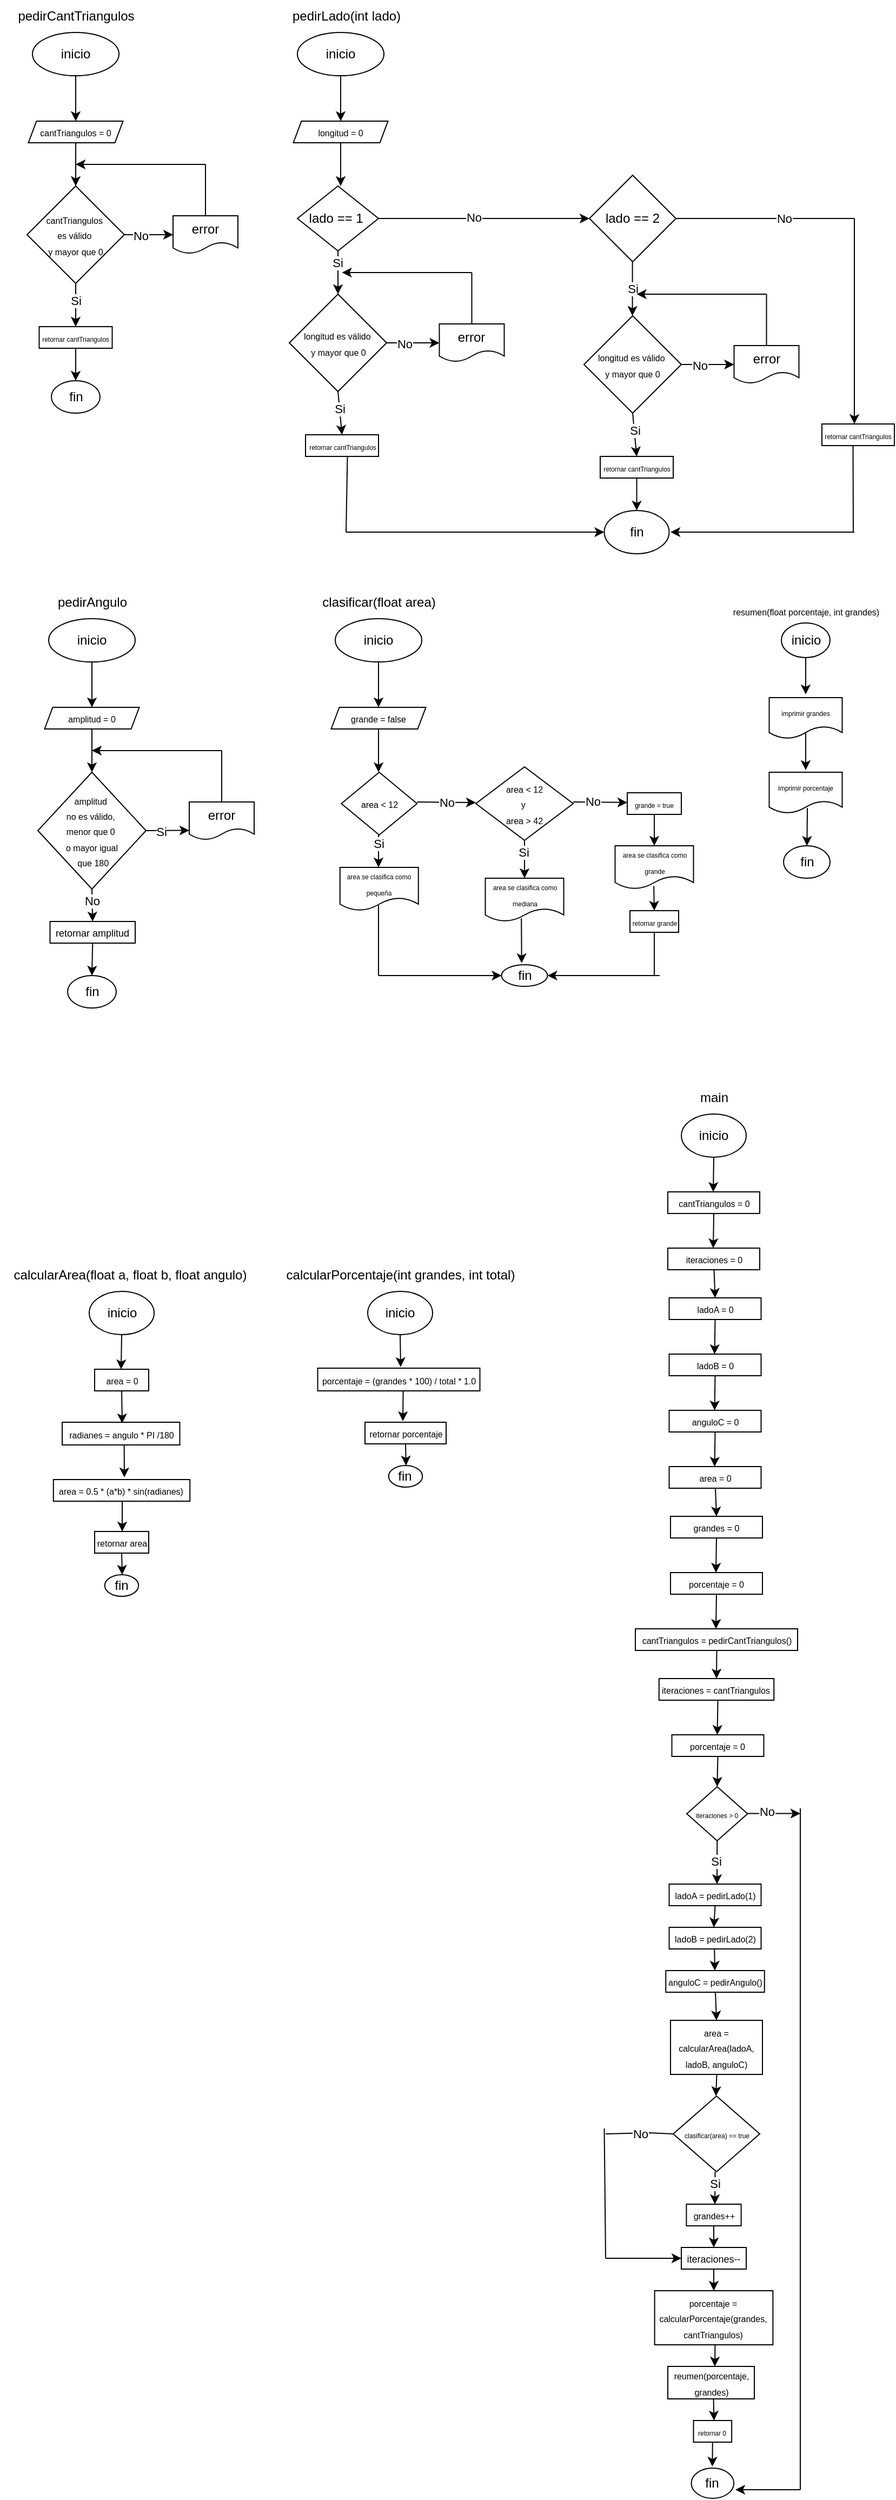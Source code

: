 <mxfile version="24.7.17">
  <diagram name="Página-1" id="zeBWr13c1YpBIqqJs-zQ">
    <mxGraphModel dx="1235" dy="731" grid="1" gridSize="10" guides="1" tooltips="1" connect="1" arrows="1" fold="1" page="1" pageScale="1" pageWidth="827" pageHeight="1169" math="0" shadow="0">
      <root>
        <mxCell id="0" />
        <mxCell id="1" parent="0" />
        <mxCell id="KoBdJGmI44apPWLvyjWZ-1" value="pedirCantTriangulos" style="text;html=1;align=center;verticalAlign=middle;resizable=0;points=[];autosize=1;strokeColor=none;fillColor=none;" parent="1" vertex="1">
          <mxGeometry x="5" y="28" width="130" height="30" as="geometry" />
        </mxCell>
        <mxCell id="KoBdJGmI44apPWLvyjWZ-2" value="inicio" style="ellipse;whiteSpace=wrap;html=1;" parent="1" vertex="1">
          <mxGeometry x="30" y="58" width="80" height="40" as="geometry" />
        </mxCell>
        <mxCell id="KoBdJGmI44apPWLvyjWZ-3" value="" style="endArrow=classic;html=1;rounded=0;exitX=0.5;exitY=1;exitDx=0;exitDy=0;" parent="1" source="KoBdJGmI44apPWLvyjWZ-2" edge="1">
          <mxGeometry width="50" height="50" relative="1" as="geometry">
            <mxPoint x="140" y="170" as="sourcePoint" />
            <mxPoint x="70" y="140" as="targetPoint" />
          </mxGeometry>
        </mxCell>
        <mxCell id="KoBdJGmI44apPWLvyjWZ-4" value="&lt;font style=&quot;font-size: 8px;&quot;&gt;cantTriangulos = 0&lt;/font&gt;" style="shape=parallelogram;perimeter=parallelogramPerimeter;whiteSpace=wrap;html=1;fixedSize=1;size=7.5;" parent="1" vertex="1">
          <mxGeometry x="26.25" y="140" width="87.5" height="20" as="geometry" />
        </mxCell>
        <mxCell id="KoBdJGmI44apPWLvyjWZ-5" value="" style="endArrow=classic;html=1;rounded=0;exitX=0.5;exitY=1;exitDx=0;exitDy=0;" parent="1" source="KoBdJGmI44apPWLvyjWZ-4" edge="1">
          <mxGeometry width="50" height="50" relative="1" as="geometry">
            <mxPoint x="140" y="220" as="sourcePoint" />
            <mxPoint x="70" y="200" as="targetPoint" />
          </mxGeometry>
        </mxCell>
        <mxCell id="KoBdJGmI44apPWLvyjWZ-6" value="&lt;font style=&quot;font-size: 8px;&quot;&gt;cantTriangulos&amp;nbsp;&lt;/font&gt;&lt;div&gt;&lt;font style=&quot;font-size: 8px;&quot;&gt;es válido&amp;nbsp;&lt;/font&gt;&lt;/div&gt;&lt;div&gt;&lt;font style=&quot;font-size: 8px;&quot;&gt;y mayor que 0&lt;/font&gt;&lt;/div&gt;" style="rhombus;whiteSpace=wrap;html=1;" parent="1" vertex="1">
          <mxGeometry x="25" y="200" width="90" height="90" as="geometry" />
        </mxCell>
        <mxCell id="KoBdJGmI44apPWLvyjWZ-7" value="" style="endArrow=classic;html=1;rounded=0;exitX=1;exitY=0.5;exitDx=0;exitDy=0;" parent="1" source="KoBdJGmI44apPWLvyjWZ-6" edge="1">
          <mxGeometry width="50" height="50" relative="1" as="geometry">
            <mxPoint x="113.75" y="240" as="sourcePoint" />
            <mxPoint x="160" y="245" as="targetPoint" />
          </mxGeometry>
        </mxCell>
        <mxCell id="KoBdJGmI44apPWLvyjWZ-9" value="No" style="edgeLabel;html=1;align=center;verticalAlign=middle;resizable=0;points=[];" parent="KoBdJGmI44apPWLvyjWZ-7" vertex="1" connectable="0">
          <mxGeometry x="-0.333" y="-1" relative="1" as="geometry">
            <mxPoint as="offset" />
          </mxGeometry>
        </mxCell>
        <mxCell id="KoBdJGmI44apPWLvyjWZ-8" value="error" style="shape=document;whiteSpace=wrap;html=1;boundedLbl=1;" parent="1" vertex="1">
          <mxGeometry x="160" y="227.5" width="60" height="35" as="geometry" />
        </mxCell>
        <mxCell id="KoBdJGmI44apPWLvyjWZ-10" value="" style="endArrow=none;html=1;rounded=0;" parent="1" edge="1">
          <mxGeometry width="50" height="50" relative="1" as="geometry">
            <mxPoint x="190" y="227.5" as="sourcePoint" />
            <mxPoint x="190" y="180" as="targetPoint" />
          </mxGeometry>
        </mxCell>
        <mxCell id="KoBdJGmI44apPWLvyjWZ-11" value="" style="endArrow=classic;html=1;rounded=0;" parent="1" edge="1">
          <mxGeometry width="50" height="50" relative="1" as="geometry">
            <mxPoint x="190" y="180" as="sourcePoint" />
            <mxPoint x="70" y="180" as="targetPoint" />
          </mxGeometry>
        </mxCell>
        <mxCell id="KoBdJGmI44apPWLvyjWZ-13" value="" style="endArrow=classic;html=1;rounded=0;exitX=0.5;exitY=1;exitDx=0;exitDy=0;" parent="1" source="KoBdJGmI44apPWLvyjWZ-6" edge="1">
          <mxGeometry width="50" height="50" relative="1" as="geometry">
            <mxPoint x="110" y="340" as="sourcePoint" />
            <mxPoint x="70" y="330" as="targetPoint" />
          </mxGeometry>
        </mxCell>
        <mxCell id="KoBdJGmI44apPWLvyjWZ-14" value="Si" style="edgeLabel;html=1;align=center;verticalAlign=middle;resizable=0;points=[];" parent="KoBdJGmI44apPWLvyjWZ-13" vertex="1" connectable="0">
          <mxGeometry x="-0.229" relative="1" as="geometry">
            <mxPoint as="offset" />
          </mxGeometry>
        </mxCell>
        <mxCell id="KoBdJGmI44apPWLvyjWZ-15" value="&lt;font style=&quot;font-size: 6px;&quot;&gt;retornar cantTriangulos&lt;/font&gt;" style="rounded=0;whiteSpace=wrap;html=1;" parent="1" vertex="1">
          <mxGeometry x="36.25" y="330" width="67.5" height="20" as="geometry" />
        </mxCell>
        <mxCell id="KoBdJGmI44apPWLvyjWZ-16" value="" style="endArrow=classic;html=1;rounded=0;exitX=0.5;exitY=1;exitDx=0;exitDy=0;" parent="1" source="KoBdJGmI44apPWLvyjWZ-15" edge="1">
          <mxGeometry width="50" height="50" relative="1" as="geometry">
            <mxPoint x="110" y="330" as="sourcePoint" />
            <mxPoint x="70" y="380" as="targetPoint" />
          </mxGeometry>
        </mxCell>
        <mxCell id="KoBdJGmI44apPWLvyjWZ-17" value="fin" style="ellipse;whiteSpace=wrap;html=1;" parent="1" vertex="1">
          <mxGeometry x="47.5" y="380" width="45" height="30" as="geometry" />
        </mxCell>
        <mxCell id="KoBdJGmI44apPWLvyjWZ-19" value="pedirLado(int lado)" style="text;html=1;align=center;verticalAlign=middle;resizable=0;points=[];autosize=1;strokeColor=none;fillColor=none;" parent="1" vertex="1">
          <mxGeometry x="260" y="28" width="120" height="30" as="geometry" />
        </mxCell>
        <mxCell id="KoBdJGmI44apPWLvyjWZ-20" value="inicio" style="ellipse;whiteSpace=wrap;html=1;" parent="1" vertex="1">
          <mxGeometry x="275" y="58" width="80" height="40" as="geometry" />
        </mxCell>
        <mxCell id="KoBdJGmI44apPWLvyjWZ-21" value="" style="endArrow=classic;html=1;rounded=0;exitX=0.5;exitY=1;exitDx=0;exitDy=0;" parent="1" source="KoBdJGmI44apPWLvyjWZ-20" edge="1">
          <mxGeometry width="50" height="50" relative="1" as="geometry">
            <mxPoint x="385" y="170" as="sourcePoint" />
            <mxPoint x="315" y="140" as="targetPoint" />
          </mxGeometry>
        </mxCell>
        <mxCell id="KoBdJGmI44apPWLvyjWZ-22" value="&lt;font style=&quot;font-size: 8px;&quot;&gt;longitud = 0&lt;/font&gt;" style="shape=parallelogram;perimeter=parallelogramPerimeter;whiteSpace=wrap;html=1;fixedSize=1;size=7.5;" parent="1" vertex="1">
          <mxGeometry x="271.25" y="140" width="87.5" height="20" as="geometry" />
        </mxCell>
        <mxCell id="KoBdJGmI44apPWLvyjWZ-23" value="" style="endArrow=classic;html=1;rounded=0;exitX=0.5;exitY=1;exitDx=0;exitDy=0;" parent="1" source="KoBdJGmI44apPWLvyjWZ-22" edge="1">
          <mxGeometry width="50" height="50" relative="1" as="geometry">
            <mxPoint x="385" y="220" as="sourcePoint" />
            <mxPoint x="315" y="200" as="targetPoint" />
          </mxGeometry>
        </mxCell>
        <mxCell id="KoBdJGmI44apPWLvyjWZ-24" value="&lt;div&gt;&lt;font style=&quot;font-size: 8px;&quot;&gt;longitud es válido&amp;nbsp;&lt;/font&gt;&lt;/div&gt;&lt;div&gt;&lt;font style=&quot;font-size: 8px;&quot;&gt;y mayor que 0&lt;/font&gt;&lt;/div&gt;" style="rhombus;whiteSpace=wrap;html=1;" parent="1" vertex="1">
          <mxGeometry x="267.5" y="300" width="90" height="90" as="geometry" />
        </mxCell>
        <mxCell id="KoBdJGmI44apPWLvyjWZ-25" value="" style="endArrow=classic;html=1;rounded=0;exitX=1;exitY=0.5;exitDx=0;exitDy=0;" parent="1" source="KoBdJGmI44apPWLvyjWZ-24" edge="1">
          <mxGeometry width="50" height="50" relative="1" as="geometry">
            <mxPoint x="360" y="340" as="sourcePoint" />
            <mxPoint x="406.25" y="345" as="targetPoint" />
          </mxGeometry>
        </mxCell>
        <mxCell id="KoBdJGmI44apPWLvyjWZ-26" value="No" style="edgeLabel;html=1;align=center;verticalAlign=middle;resizable=0;points=[];" parent="KoBdJGmI44apPWLvyjWZ-25" vertex="1" connectable="0">
          <mxGeometry x="-0.333" y="-1" relative="1" as="geometry">
            <mxPoint as="offset" />
          </mxGeometry>
        </mxCell>
        <mxCell id="KoBdJGmI44apPWLvyjWZ-27" value="error" style="shape=document;whiteSpace=wrap;html=1;boundedLbl=1;" parent="1" vertex="1">
          <mxGeometry x="406.25" y="327.5" width="60" height="35" as="geometry" />
        </mxCell>
        <mxCell id="KoBdJGmI44apPWLvyjWZ-28" value="" style="endArrow=none;html=1;rounded=0;" parent="1" edge="1">
          <mxGeometry width="50" height="50" relative="1" as="geometry">
            <mxPoint x="436.25" y="327.5" as="sourcePoint" />
            <mxPoint x="436.25" y="280" as="targetPoint" />
          </mxGeometry>
        </mxCell>
        <mxCell id="KoBdJGmI44apPWLvyjWZ-29" value="" style="endArrow=classic;html=1;rounded=0;" parent="1" edge="1">
          <mxGeometry width="50" height="50" relative="1" as="geometry">
            <mxPoint x="436.25" y="280" as="sourcePoint" />
            <mxPoint x="316.25" y="280" as="targetPoint" />
          </mxGeometry>
        </mxCell>
        <mxCell id="KoBdJGmI44apPWLvyjWZ-30" value="" style="endArrow=classic;html=1;rounded=0;exitX=0.5;exitY=1;exitDx=0;exitDy=0;" parent="1" source="KoBdJGmI44apPWLvyjWZ-24" edge="1">
          <mxGeometry width="50" height="50" relative="1" as="geometry">
            <mxPoint x="356.25" y="440" as="sourcePoint" />
            <mxPoint x="316.25" y="430" as="targetPoint" />
          </mxGeometry>
        </mxCell>
        <mxCell id="KoBdJGmI44apPWLvyjWZ-31" value="Si" style="edgeLabel;html=1;align=center;verticalAlign=middle;resizable=0;points=[];" parent="KoBdJGmI44apPWLvyjWZ-30" vertex="1" connectable="0">
          <mxGeometry x="-0.229" relative="1" as="geometry">
            <mxPoint as="offset" />
          </mxGeometry>
        </mxCell>
        <mxCell id="KoBdJGmI44apPWLvyjWZ-32" value="&lt;font style=&quot;font-size: 6px;&quot;&gt;retornar cantTriangulos&lt;/font&gt;" style="rounded=0;whiteSpace=wrap;html=1;" parent="1" vertex="1">
          <mxGeometry x="282.5" y="430" width="67.5" height="20" as="geometry" />
        </mxCell>
        <mxCell id="KoBdJGmI44apPWLvyjWZ-35" value="lado == 1&amp;nbsp;" style="rhombus;whiteSpace=wrap;html=1;" parent="1" vertex="1">
          <mxGeometry x="275" y="200" width="75" height="60" as="geometry" />
        </mxCell>
        <mxCell id="KoBdJGmI44apPWLvyjWZ-37" value="" style="endArrow=classic;html=1;rounded=0;exitX=0.5;exitY=1;exitDx=0;exitDy=0;" parent="1" source="KoBdJGmI44apPWLvyjWZ-35" target="KoBdJGmI44apPWLvyjWZ-24" edge="1">
          <mxGeometry width="50" height="50" relative="1" as="geometry">
            <mxPoint x="250" y="365" as="sourcePoint" />
            <mxPoint x="300" y="315" as="targetPoint" />
          </mxGeometry>
        </mxCell>
        <mxCell id="KoBdJGmI44apPWLvyjWZ-38" value="Si" style="edgeLabel;html=1;align=center;verticalAlign=middle;resizable=0;points=[];" parent="KoBdJGmI44apPWLvyjWZ-37" vertex="1" connectable="0">
          <mxGeometry x="-0.457" y="-1" relative="1" as="geometry">
            <mxPoint as="offset" />
          </mxGeometry>
        </mxCell>
        <mxCell id="KoBdJGmI44apPWLvyjWZ-39" value="" style="endArrow=classic;html=1;rounded=0;entryX=0;entryY=0.5;entryDx=0;entryDy=0;" parent="1" target="KoBdJGmI44apPWLvyjWZ-41" edge="1">
          <mxGeometry width="50" height="50" relative="1" as="geometry">
            <mxPoint x="350" y="230" as="sourcePoint" />
            <mxPoint x="540" y="230" as="targetPoint" />
          </mxGeometry>
        </mxCell>
        <mxCell id="KoBdJGmI44apPWLvyjWZ-40" value="No" style="edgeLabel;html=1;align=center;verticalAlign=middle;resizable=0;points=[];" parent="KoBdJGmI44apPWLvyjWZ-39" vertex="1" connectable="0">
          <mxGeometry x="-0.099" y="1" relative="1" as="geometry">
            <mxPoint as="offset" />
          </mxGeometry>
        </mxCell>
        <mxCell id="KoBdJGmI44apPWLvyjWZ-41" value="lado == 2" style="rhombus;whiteSpace=wrap;html=1;" parent="1" vertex="1">
          <mxGeometry x="545" y="190" width="80" height="80" as="geometry" />
        </mxCell>
        <mxCell id="KoBdJGmI44apPWLvyjWZ-42" value="Si" style="endArrow=classic;html=1;rounded=0;exitX=0.5;exitY=1;exitDx=0;exitDy=0;" parent="1" edge="1">
          <mxGeometry width="50" height="50" relative="1" as="geometry">
            <mxPoint x="584.8" y="270" as="sourcePoint" />
            <mxPoint x="584.8" y="320" as="targetPoint" />
          </mxGeometry>
        </mxCell>
        <mxCell id="KoBdJGmI44apPWLvyjWZ-43" value="&lt;div&gt;&lt;font style=&quot;font-size: 8px;&quot;&gt;longitud es válido&amp;nbsp;&lt;/font&gt;&lt;/div&gt;&lt;div&gt;&lt;font style=&quot;font-size: 8px;&quot;&gt;y mayor que 0&lt;/font&gt;&lt;/div&gt;" style="rhombus;whiteSpace=wrap;html=1;" parent="1" vertex="1">
          <mxGeometry x="540" y="320" width="90" height="90" as="geometry" />
        </mxCell>
        <mxCell id="KoBdJGmI44apPWLvyjWZ-44" value="" style="endArrow=classic;html=1;rounded=0;exitX=1;exitY=0.5;exitDx=0;exitDy=0;" parent="1" source="KoBdJGmI44apPWLvyjWZ-43" edge="1">
          <mxGeometry width="50" height="50" relative="1" as="geometry">
            <mxPoint x="632.5" y="360" as="sourcePoint" />
            <mxPoint x="678.75" y="365" as="targetPoint" />
          </mxGeometry>
        </mxCell>
        <mxCell id="KoBdJGmI44apPWLvyjWZ-45" value="No" style="edgeLabel;html=1;align=center;verticalAlign=middle;resizable=0;points=[];" parent="KoBdJGmI44apPWLvyjWZ-44" vertex="1" connectable="0">
          <mxGeometry x="-0.333" y="-1" relative="1" as="geometry">
            <mxPoint as="offset" />
          </mxGeometry>
        </mxCell>
        <mxCell id="KoBdJGmI44apPWLvyjWZ-46" value="error" style="shape=document;whiteSpace=wrap;html=1;boundedLbl=1;" parent="1" vertex="1">
          <mxGeometry x="678.75" y="347.5" width="60" height="35" as="geometry" />
        </mxCell>
        <mxCell id="KoBdJGmI44apPWLvyjWZ-47" value="" style="endArrow=none;html=1;rounded=0;" parent="1" edge="1">
          <mxGeometry width="50" height="50" relative="1" as="geometry">
            <mxPoint x="708.75" y="347.5" as="sourcePoint" />
            <mxPoint x="708.75" y="300" as="targetPoint" />
          </mxGeometry>
        </mxCell>
        <mxCell id="KoBdJGmI44apPWLvyjWZ-48" value="" style="endArrow=classic;html=1;rounded=0;" parent="1" edge="1">
          <mxGeometry width="50" height="50" relative="1" as="geometry">
            <mxPoint x="708.75" y="300" as="sourcePoint" />
            <mxPoint x="588.75" y="300" as="targetPoint" />
          </mxGeometry>
        </mxCell>
        <mxCell id="KoBdJGmI44apPWLvyjWZ-49" value="" style="endArrow=classic;html=1;rounded=0;exitX=0.5;exitY=1;exitDx=0;exitDy=0;" parent="1" source="KoBdJGmI44apPWLvyjWZ-43" edge="1">
          <mxGeometry width="50" height="50" relative="1" as="geometry">
            <mxPoint x="628.75" y="460" as="sourcePoint" />
            <mxPoint x="588.75" y="450" as="targetPoint" />
          </mxGeometry>
        </mxCell>
        <mxCell id="KoBdJGmI44apPWLvyjWZ-50" value="Si" style="edgeLabel;html=1;align=center;verticalAlign=middle;resizable=0;points=[];" parent="KoBdJGmI44apPWLvyjWZ-49" vertex="1" connectable="0">
          <mxGeometry x="-0.229" relative="1" as="geometry">
            <mxPoint as="offset" />
          </mxGeometry>
        </mxCell>
        <mxCell id="KoBdJGmI44apPWLvyjWZ-51" value="&lt;font style=&quot;font-size: 6px;&quot;&gt;retornar cantTriangulos&lt;/font&gt;" style="rounded=0;whiteSpace=wrap;html=1;" parent="1" vertex="1">
          <mxGeometry x="555" y="450" width="67.5" height="20" as="geometry" />
        </mxCell>
        <mxCell id="KoBdJGmI44apPWLvyjWZ-52" value="" style="endArrow=classic;html=1;rounded=0;exitX=0.5;exitY=1;exitDx=0;exitDy=0;" parent="1" source="KoBdJGmI44apPWLvyjWZ-51" edge="1">
          <mxGeometry width="50" height="50" relative="1" as="geometry">
            <mxPoint x="628.75" y="450" as="sourcePoint" />
            <mxPoint x="588.75" y="500" as="targetPoint" />
          </mxGeometry>
        </mxCell>
        <mxCell id="KoBdJGmI44apPWLvyjWZ-55" value="" style="endArrow=none;html=1;rounded=0;" parent="1" edge="1">
          <mxGeometry width="50" height="50" relative="1" as="geometry">
            <mxPoint x="625" y="230" as="sourcePoint" />
            <mxPoint x="790" y="230" as="targetPoint" />
          </mxGeometry>
        </mxCell>
        <mxCell id="KoBdJGmI44apPWLvyjWZ-57" value="No" style="edgeLabel;html=1;align=center;verticalAlign=middle;resizable=0;points=[];" parent="KoBdJGmI44apPWLvyjWZ-55" vertex="1" connectable="0">
          <mxGeometry x="0.213" relative="1" as="geometry">
            <mxPoint as="offset" />
          </mxGeometry>
        </mxCell>
        <mxCell id="KoBdJGmI44apPWLvyjWZ-61" value="" style="endArrow=none;html=1;rounded=0;" parent="1" edge="1">
          <mxGeometry width="50" height="50" relative="1" as="geometry">
            <mxPoint x="320" y="520" as="sourcePoint" />
            <mxPoint x="321.25" y="450" as="targetPoint" />
          </mxGeometry>
        </mxCell>
        <mxCell id="KoBdJGmI44apPWLvyjWZ-62" value="fin" style="ellipse;whiteSpace=wrap;html=1;" parent="1" vertex="1">
          <mxGeometry x="558.75" y="500" width="60" height="40" as="geometry" />
        </mxCell>
        <mxCell id="KoBdJGmI44apPWLvyjWZ-63" value="" style="endArrow=classic;html=1;rounded=0;entryX=0;entryY=0.5;entryDx=0;entryDy=0;" parent="1" target="KoBdJGmI44apPWLvyjWZ-62" edge="1">
          <mxGeometry width="50" height="50" relative="1" as="geometry">
            <mxPoint x="320" y="520" as="sourcePoint" />
            <mxPoint x="370" y="470" as="targetPoint" />
          </mxGeometry>
        </mxCell>
        <mxCell id="KoBdJGmI44apPWLvyjWZ-65" value="" style="endArrow=classic;html=1;rounded=0;" parent="1" edge="1">
          <mxGeometry width="50" height="50" relative="1" as="geometry">
            <mxPoint x="790" y="230" as="sourcePoint" />
            <mxPoint x="790" y="420" as="targetPoint" />
          </mxGeometry>
        </mxCell>
        <mxCell id="KoBdJGmI44apPWLvyjWZ-66" value="&lt;span style=&quot;font-size: 6px;&quot;&gt;retornar cantTriangulos&lt;/span&gt;" style="rounded=0;whiteSpace=wrap;html=1;" parent="1" vertex="1">
          <mxGeometry x="760" y="420" width="67" height="20" as="geometry" />
        </mxCell>
        <mxCell id="KoBdJGmI44apPWLvyjWZ-67" value="" style="endArrow=none;html=1;rounded=0;" parent="1" edge="1">
          <mxGeometry width="50" height="50" relative="1" as="geometry">
            <mxPoint x="789" y="520" as="sourcePoint" />
            <mxPoint x="788.75" y="440" as="targetPoint" />
          </mxGeometry>
        </mxCell>
        <mxCell id="KoBdJGmI44apPWLvyjWZ-68" value="" style="endArrow=classic;html=1;rounded=0;" parent="1" edge="1">
          <mxGeometry width="50" height="50" relative="1" as="geometry">
            <mxPoint x="790" y="520" as="sourcePoint" />
            <mxPoint x="620" y="520" as="targetPoint" />
          </mxGeometry>
        </mxCell>
        <mxCell id="KoBdJGmI44apPWLvyjWZ-69" value="pedirAngulo" style="text;html=1;align=center;verticalAlign=middle;resizable=0;points=[];autosize=1;strokeColor=none;fillColor=none;" parent="1" vertex="1">
          <mxGeometry x="40" y="570" width="90" height="30" as="geometry" />
        </mxCell>
        <mxCell id="KoBdJGmI44apPWLvyjWZ-70" value="inicio" style="ellipse;whiteSpace=wrap;html=1;" parent="1" vertex="1">
          <mxGeometry x="45" y="600" width="80" height="40" as="geometry" />
        </mxCell>
        <mxCell id="KoBdJGmI44apPWLvyjWZ-71" value="" style="endArrow=classic;html=1;rounded=0;exitX=0.5;exitY=1;exitDx=0;exitDy=0;" parent="1" source="KoBdJGmI44apPWLvyjWZ-70" edge="1">
          <mxGeometry width="50" height="50" relative="1" as="geometry">
            <mxPoint x="155" y="712" as="sourcePoint" />
            <mxPoint x="85" y="682" as="targetPoint" />
          </mxGeometry>
        </mxCell>
        <mxCell id="KoBdJGmI44apPWLvyjWZ-72" value="&lt;font style=&quot;font-size: 8px;&quot;&gt;amplitud = 0&lt;/font&gt;" style="shape=parallelogram;perimeter=parallelogramPerimeter;whiteSpace=wrap;html=1;fixedSize=1;size=7.5;" parent="1" vertex="1">
          <mxGeometry x="41.25" y="682" width="87.5" height="20" as="geometry" />
        </mxCell>
        <mxCell id="KoBdJGmI44apPWLvyjWZ-73" value="" style="endArrow=classic;html=1;rounded=0;exitX=0.5;exitY=1;exitDx=0;exitDy=0;" parent="1" source="KoBdJGmI44apPWLvyjWZ-72" edge="1">
          <mxGeometry width="50" height="50" relative="1" as="geometry">
            <mxPoint x="155" y="762" as="sourcePoint" />
            <mxPoint x="85" y="742" as="targetPoint" />
          </mxGeometry>
        </mxCell>
        <mxCell id="KoBdJGmI44apPWLvyjWZ-74" value="&lt;font style=&quot;font-size: 8px;&quot;&gt;amplitud&amp;nbsp;&lt;/font&gt;&lt;div&gt;&lt;font style=&quot;font-size: 8px;&quot;&gt;no es válido,&amp;nbsp;&lt;/font&gt;&lt;/div&gt;&lt;div&gt;&lt;span style=&quot;font-size: 8px; background-color: initial;&quot;&gt;menor que 0&amp;nbsp;&lt;/span&gt;&lt;/div&gt;&lt;div&gt;&lt;span style=&quot;font-size: 8px; background-color: initial;&quot;&gt;o mayor igual&lt;/span&gt;&lt;/div&gt;&lt;div&gt;&lt;span style=&quot;font-size: 8px; background-color: initial;&quot;&gt;&amp;nbsp;que 180&lt;/span&gt;&lt;/div&gt;" style="rhombus;whiteSpace=wrap;html=1;" parent="1" vertex="1">
          <mxGeometry x="35" y="742" width="100" height="108" as="geometry" />
        </mxCell>
        <mxCell id="KoBdJGmI44apPWLvyjWZ-75" value="" style="endArrow=classic;html=1;rounded=0;exitX=1;exitY=0.5;exitDx=0;exitDy=0;entryX=0;entryY=0.75;entryDx=0;entryDy=0;" parent="1" source="KoBdJGmI44apPWLvyjWZ-74" target="KoBdJGmI44apPWLvyjWZ-77" edge="1">
          <mxGeometry width="50" height="50" relative="1" as="geometry">
            <mxPoint x="128.75" y="782" as="sourcePoint" />
            <mxPoint x="170" y="800" as="targetPoint" />
          </mxGeometry>
        </mxCell>
        <mxCell id="KoBdJGmI44apPWLvyjWZ-76" value="Si" style="edgeLabel;html=1;align=center;verticalAlign=middle;resizable=0;points=[];" parent="KoBdJGmI44apPWLvyjWZ-75" vertex="1" connectable="0">
          <mxGeometry x="-0.333" y="-1" relative="1" as="geometry">
            <mxPoint as="offset" />
          </mxGeometry>
        </mxCell>
        <mxCell id="KoBdJGmI44apPWLvyjWZ-77" value="error" style="shape=document;whiteSpace=wrap;html=1;boundedLbl=1;" parent="1" vertex="1">
          <mxGeometry x="175" y="769.5" width="60" height="35" as="geometry" />
        </mxCell>
        <mxCell id="KoBdJGmI44apPWLvyjWZ-78" value="" style="endArrow=none;html=1;rounded=0;" parent="1" edge="1">
          <mxGeometry width="50" height="50" relative="1" as="geometry">
            <mxPoint x="205" y="769.5" as="sourcePoint" />
            <mxPoint x="205" y="722" as="targetPoint" />
          </mxGeometry>
        </mxCell>
        <mxCell id="KoBdJGmI44apPWLvyjWZ-79" value="" style="endArrow=classic;html=1;rounded=0;" parent="1" edge="1">
          <mxGeometry width="50" height="50" relative="1" as="geometry">
            <mxPoint x="205" y="722" as="sourcePoint" />
            <mxPoint x="85" y="722" as="targetPoint" />
          </mxGeometry>
        </mxCell>
        <mxCell id="KoBdJGmI44apPWLvyjWZ-80" value="" style="endArrow=classic;html=1;rounded=0;exitX=0.5;exitY=1;exitDx=0;exitDy=0;entryX=0.5;entryY=0;entryDx=0;entryDy=0;" parent="1" source="KoBdJGmI44apPWLvyjWZ-74" target="KoBdJGmI44apPWLvyjWZ-82" edge="1">
          <mxGeometry width="50" height="50" relative="1" as="geometry">
            <mxPoint x="125" y="882" as="sourcePoint" />
            <mxPoint x="85" y="872" as="targetPoint" />
          </mxGeometry>
        </mxCell>
        <mxCell id="KoBdJGmI44apPWLvyjWZ-85" value="No" style="edgeLabel;html=1;align=center;verticalAlign=middle;resizable=0;points=[];" parent="KoBdJGmI44apPWLvyjWZ-80" vertex="1" connectable="0">
          <mxGeometry x="-0.277" relative="1" as="geometry">
            <mxPoint as="offset" />
          </mxGeometry>
        </mxCell>
        <mxCell id="KoBdJGmI44apPWLvyjWZ-82" value="&lt;font style=&quot;font-size: 9px;&quot;&gt;retornar amplitud&lt;/font&gt;" style="rounded=0;whiteSpace=wrap;html=1;" parent="1" vertex="1">
          <mxGeometry x="46.25" y="880" width="78.75" height="20" as="geometry" />
        </mxCell>
        <mxCell id="KoBdJGmI44apPWLvyjWZ-83" value="" style="endArrow=classic;html=1;rounded=0;exitX=0.5;exitY=1;exitDx=0;exitDy=0;" parent="1" source="KoBdJGmI44apPWLvyjWZ-82" edge="1">
          <mxGeometry width="50" height="50" relative="1" as="geometry">
            <mxPoint x="125" y="880" as="sourcePoint" />
            <mxPoint x="85" y="930" as="targetPoint" />
          </mxGeometry>
        </mxCell>
        <mxCell id="KoBdJGmI44apPWLvyjWZ-84" value="fin" style="ellipse;whiteSpace=wrap;html=1;" parent="1" vertex="1">
          <mxGeometry x="62.5" y="930" width="45" height="30" as="geometry" />
        </mxCell>
        <mxCell id="KoBdJGmI44apPWLvyjWZ-86" value="clasificar(float area)" style="text;html=1;align=center;verticalAlign=middle;resizable=0;points=[];autosize=1;strokeColor=none;fillColor=none;" parent="1" vertex="1">
          <mxGeometry x="285" y="570" width="130" height="30" as="geometry" />
        </mxCell>
        <mxCell id="KoBdJGmI44apPWLvyjWZ-87" value="inicio" style="ellipse;whiteSpace=wrap;html=1;" parent="1" vertex="1">
          <mxGeometry x="310" y="600" width="80" height="40" as="geometry" />
        </mxCell>
        <mxCell id="KoBdJGmI44apPWLvyjWZ-88" value="" style="endArrow=classic;html=1;rounded=0;exitX=0.5;exitY=1;exitDx=0;exitDy=0;" parent="1" source="KoBdJGmI44apPWLvyjWZ-87" edge="1">
          <mxGeometry width="50" height="50" relative="1" as="geometry">
            <mxPoint x="420" y="712" as="sourcePoint" />
            <mxPoint x="350" y="682" as="targetPoint" />
          </mxGeometry>
        </mxCell>
        <mxCell id="KoBdJGmI44apPWLvyjWZ-89" value="&lt;font style=&quot;font-size: 8px;&quot;&gt;grande = false&lt;/font&gt;" style="shape=parallelogram;perimeter=parallelogramPerimeter;whiteSpace=wrap;html=1;fixedSize=1;size=7.5;" parent="1" vertex="1">
          <mxGeometry x="306.25" y="682" width="87.5" height="20" as="geometry" />
        </mxCell>
        <mxCell id="KoBdJGmI44apPWLvyjWZ-90" value="" style="endArrow=classic;html=1;rounded=0;exitX=0.5;exitY=1;exitDx=0;exitDy=0;" parent="1" source="KoBdJGmI44apPWLvyjWZ-89" edge="1">
          <mxGeometry width="50" height="50" relative="1" as="geometry">
            <mxPoint x="420" y="762" as="sourcePoint" />
            <mxPoint x="350" y="742" as="targetPoint" />
          </mxGeometry>
        </mxCell>
        <mxCell id="KoBdJGmI44apPWLvyjWZ-91" value="&lt;span style=&quot;font-size: 8px;&quot;&gt;area &amp;lt; 12&lt;/span&gt;" style="rhombus;whiteSpace=wrap;html=1;" parent="1" vertex="1">
          <mxGeometry x="315.63" y="742" width="70" height="58" as="geometry" />
        </mxCell>
        <mxCell id="KoBdJGmI44apPWLvyjWZ-102" value="" style="endArrow=classic;html=1;rounded=0;" parent="1" edge="1">
          <mxGeometry width="50" height="50" relative="1" as="geometry">
            <mxPoint x="350" y="800" as="sourcePoint" />
            <mxPoint x="350" y="830" as="targetPoint" />
          </mxGeometry>
        </mxCell>
        <mxCell id="KoBdJGmI44apPWLvyjWZ-105" value="Si" style="edgeLabel;html=1;align=center;verticalAlign=middle;resizable=0;points=[];" parent="KoBdJGmI44apPWLvyjWZ-102" vertex="1" connectable="0">
          <mxGeometry x="-0.459" relative="1" as="geometry">
            <mxPoint as="offset" />
          </mxGeometry>
        </mxCell>
        <mxCell id="KoBdJGmI44apPWLvyjWZ-103" value="&lt;font style=&quot;font-size: 6px;&quot;&gt;area se clasifica como pequeña&lt;/font&gt;" style="shape=document;whiteSpace=wrap;html=1;boundedLbl=1;" parent="1" vertex="1">
          <mxGeometry x="314.38" y="830" width="72.5" height="40" as="geometry" />
        </mxCell>
        <mxCell id="KoBdJGmI44apPWLvyjWZ-106" value="" style="endArrow=classic;html=1;rounded=0;" parent="1" edge="1">
          <mxGeometry width="50" height="50" relative="1" as="geometry">
            <mxPoint x="385.63" y="769.5" as="sourcePoint" />
            <mxPoint x="440" y="770" as="targetPoint" />
          </mxGeometry>
        </mxCell>
        <mxCell id="KoBdJGmI44apPWLvyjWZ-107" value="No" style="edgeLabel;html=1;align=center;verticalAlign=middle;resizable=0;points=[];" parent="KoBdJGmI44apPWLvyjWZ-106" vertex="1" connectable="0">
          <mxGeometry x="-0.005" relative="1" as="geometry">
            <mxPoint as="offset" />
          </mxGeometry>
        </mxCell>
        <mxCell id="KoBdJGmI44apPWLvyjWZ-108" value="&lt;span style=&quot;font-size: 8px;&quot;&gt;area &amp;lt; 12&lt;/span&gt;&lt;div&gt;&lt;span style=&quot;font-size: 8px;&quot;&gt;y&amp;nbsp;&lt;/span&gt;&lt;/div&gt;&lt;div&gt;&lt;span style=&quot;font-size: 8px;&quot;&gt;area &amp;gt; 42&lt;/span&gt;&lt;/div&gt;" style="rhombus;whiteSpace=wrap;html=1;" parent="1" vertex="1">
          <mxGeometry x="440" y="737" width="90" height="68" as="geometry" />
        </mxCell>
        <mxCell id="KoBdJGmI44apPWLvyjWZ-109" value="" style="endArrow=classic;html=1;rounded=0;exitX=0.5;exitY=1;exitDx=0;exitDy=0;" parent="1" source="KoBdJGmI44apPWLvyjWZ-108" edge="1">
          <mxGeometry width="50" height="50" relative="1" as="geometry">
            <mxPoint x="420" y="830" as="sourcePoint" />
            <mxPoint x="485" y="840" as="targetPoint" />
          </mxGeometry>
        </mxCell>
        <mxCell id="KoBdJGmI44apPWLvyjWZ-110" value="Si" style="edgeLabel;html=1;align=center;verticalAlign=middle;resizable=0;points=[];" parent="KoBdJGmI44apPWLvyjWZ-109" vertex="1" connectable="0">
          <mxGeometry x="-0.366" y="-1" relative="1" as="geometry">
            <mxPoint as="offset" />
          </mxGeometry>
        </mxCell>
        <mxCell id="KoBdJGmI44apPWLvyjWZ-111" value="&lt;font style=&quot;font-size: 6px;&quot;&gt;area se clasifica como mediana&lt;/font&gt;" style="shape=document;whiteSpace=wrap;html=1;boundedLbl=1;" parent="1" vertex="1">
          <mxGeometry x="448.75" y="840" width="72.5" height="40" as="geometry" />
        </mxCell>
        <mxCell id="KoBdJGmI44apPWLvyjWZ-112" value="" style="endArrow=classic;html=1;rounded=0;" parent="1" edge="1">
          <mxGeometry width="50" height="50" relative="1" as="geometry">
            <mxPoint x="530" y="769.5" as="sourcePoint" />
            <mxPoint x="580" y="770" as="targetPoint" />
          </mxGeometry>
        </mxCell>
        <mxCell id="KoBdJGmI44apPWLvyjWZ-113" value="No" style="edgeLabel;html=1;align=center;verticalAlign=middle;resizable=0;points=[];" parent="KoBdJGmI44apPWLvyjWZ-112" vertex="1" connectable="0">
          <mxGeometry x="-0.296" y="1" relative="1" as="geometry">
            <mxPoint as="offset" />
          </mxGeometry>
        </mxCell>
        <mxCell id="KoBdJGmI44apPWLvyjWZ-114" value="&lt;font style=&quot;font-size: 6px;&quot;&gt;grande = true&lt;/font&gt;" style="rounded=0;whiteSpace=wrap;html=1;" parent="1" vertex="1">
          <mxGeometry x="580" y="761" width="50" height="20" as="geometry" />
        </mxCell>
        <mxCell id="KoBdJGmI44apPWLvyjWZ-115" value="" style="endArrow=classic;html=1;rounded=0;exitX=0.5;exitY=1;exitDx=0;exitDy=0;" parent="1" source="KoBdJGmI44apPWLvyjWZ-114" edge="1">
          <mxGeometry width="50" height="50" relative="1" as="geometry">
            <mxPoint x="540" y="840" as="sourcePoint" />
            <mxPoint x="605" y="810" as="targetPoint" />
          </mxGeometry>
        </mxCell>
        <mxCell id="KoBdJGmI44apPWLvyjWZ-116" value="&lt;font style=&quot;font-size: 6px;&quot;&gt;area se clasifica como grande&lt;/font&gt;" style="shape=document;whiteSpace=wrap;html=1;boundedLbl=1;" parent="1" vertex="1">
          <mxGeometry x="568.75" y="810" width="72.5" height="40" as="geometry" />
        </mxCell>
        <mxCell id="KoBdJGmI44apPWLvyjWZ-117" value="" style="endArrow=classic;html=1;rounded=0;exitX=0.494;exitY=0.932;exitDx=0;exitDy=0;exitPerimeter=0;" parent="1" source="KoBdJGmI44apPWLvyjWZ-116" edge="1">
          <mxGeometry width="50" height="50" relative="1" as="geometry">
            <mxPoint x="490" y="910" as="sourcePoint" />
            <mxPoint x="605" y="870" as="targetPoint" />
          </mxGeometry>
        </mxCell>
        <mxCell id="KoBdJGmI44apPWLvyjWZ-118" value="&lt;font style=&quot;font-size: 6px;&quot;&gt;retornar grande&lt;/font&gt;" style="rounded=0;whiteSpace=wrap;html=1;" parent="1" vertex="1">
          <mxGeometry x="582.5" y="870" width="45" height="20" as="geometry" />
        </mxCell>
        <mxCell id="KoBdJGmI44apPWLvyjWZ-119" value="fin" style="ellipse;whiteSpace=wrap;html=1;" parent="1" vertex="1">
          <mxGeometry x="463.75" y="920" width="42.5" height="20" as="geometry" />
        </mxCell>
        <mxCell id="KoBdJGmI44apPWLvyjWZ-120" value="" style="endArrow=none;html=1;rounded=0;" parent="1" edge="1">
          <mxGeometry width="50" height="50" relative="1" as="geometry">
            <mxPoint x="350" y="930" as="sourcePoint" />
            <mxPoint x="350" y="865" as="targetPoint" />
          </mxGeometry>
        </mxCell>
        <mxCell id="KoBdJGmI44apPWLvyjWZ-121" value="" style="endArrow=classic;html=1;rounded=0;entryX=0;entryY=0.5;entryDx=0;entryDy=0;" parent="1" target="KoBdJGmI44apPWLvyjWZ-119" edge="1">
          <mxGeometry width="50" height="50" relative="1" as="geometry">
            <mxPoint x="350" y="930" as="sourcePoint" />
            <mxPoint x="457.5" y="930" as="targetPoint" />
          </mxGeometry>
        </mxCell>
        <mxCell id="KoBdJGmI44apPWLvyjWZ-122" value="" style="endArrow=classic;html=1;rounded=0;exitX=0.46;exitY=0.926;exitDx=0;exitDy=0;exitPerimeter=0;entryX=0.438;entryY=-0.074;entryDx=0;entryDy=0;entryPerimeter=0;" parent="1" source="KoBdJGmI44apPWLvyjWZ-111" target="KoBdJGmI44apPWLvyjWZ-119" edge="1">
          <mxGeometry width="50" height="50" relative="1" as="geometry">
            <mxPoint x="450" y="950" as="sourcePoint" />
            <mxPoint x="500" y="900" as="targetPoint" />
          </mxGeometry>
        </mxCell>
        <mxCell id="KoBdJGmI44apPWLvyjWZ-123" value="" style="endArrow=none;html=1;rounded=0;entryX=0.5;entryY=1;entryDx=0;entryDy=0;" parent="1" target="KoBdJGmI44apPWLvyjWZ-118" edge="1">
          <mxGeometry width="50" height="50" relative="1" as="geometry">
            <mxPoint x="605" y="930" as="sourcePoint" />
            <mxPoint x="590" y="920" as="targetPoint" />
          </mxGeometry>
        </mxCell>
        <mxCell id="KoBdJGmI44apPWLvyjWZ-124" value="" style="endArrow=classic;html=1;rounded=0;entryX=1;entryY=0.5;entryDx=0;entryDy=0;" parent="1" target="KoBdJGmI44apPWLvyjWZ-119" edge="1">
          <mxGeometry width="50" height="50" relative="1" as="geometry">
            <mxPoint x="600" y="930" as="sourcePoint" />
            <mxPoint x="590" y="920" as="targetPoint" />
          </mxGeometry>
        </mxCell>
        <mxCell id="KoBdJGmI44apPWLvyjWZ-125" value="" style="endArrow=none;html=1;rounded=0;" parent="1" edge="1">
          <mxGeometry width="50" height="50" relative="1" as="geometry">
            <mxPoint x="590" y="929.94" as="sourcePoint" />
            <mxPoint x="610" y="930" as="targetPoint" />
          </mxGeometry>
        </mxCell>
        <mxCell id="KoBdJGmI44apPWLvyjWZ-126" value="&lt;font style=&quot;font-size: 8px;&quot;&gt;resumen(float porcentaje, int grandes)&lt;/font&gt;" style="text;html=1;align=center;verticalAlign=middle;resizable=0;points=[];autosize=1;strokeColor=none;fillColor=none;" parent="1" vertex="1">
          <mxGeometry x="665" y="578" width="160" height="30" as="geometry" />
        </mxCell>
        <mxCell id="KoBdJGmI44apPWLvyjWZ-127" value="inicio" style="ellipse;whiteSpace=wrap;html=1;" parent="1" vertex="1">
          <mxGeometry x="722.5" y="604" width="45" height="32" as="geometry" />
        </mxCell>
        <mxCell id="KoBdJGmI44apPWLvyjWZ-128" value="" style="endArrow=classic;html=1;rounded=0;exitX=0.5;exitY=1;exitDx=0;exitDy=0;" parent="1" source="KoBdJGmI44apPWLvyjWZ-127" edge="1">
          <mxGeometry width="50" height="50" relative="1" as="geometry">
            <mxPoint x="710" y="717" as="sourcePoint" />
            <mxPoint x="745" y="670" as="targetPoint" />
          </mxGeometry>
        </mxCell>
        <mxCell id="KoBdJGmI44apPWLvyjWZ-129" value="&lt;span style=&quot;font-size: 6px;&quot;&gt;imprimir grandes&lt;/span&gt;" style="shape=document;whiteSpace=wrap;html=1;boundedLbl=1;" parent="1" vertex="1">
          <mxGeometry x="711.25" y="673" width="67.5" height="38" as="geometry" />
        </mxCell>
        <mxCell id="KoBdJGmI44apPWLvyjWZ-130" value="" style="endArrow=classic;html=1;rounded=0;exitX=0.5;exitY=0.836;exitDx=0;exitDy=0;exitPerimeter=0;" parent="1" source="KoBdJGmI44apPWLvyjWZ-129" edge="1">
          <mxGeometry width="50" height="50" relative="1" as="geometry">
            <mxPoint x="738.75" y="787" as="sourcePoint" />
            <mxPoint x="745" y="740" as="targetPoint" />
          </mxGeometry>
        </mxCell>
        <mxCell id="KoBdJGmI44apPWLvyjWZ-131" value="&lt;font style=&quot;font-size: 6px;&quot;&gt;imprimir porcentaje&lt;/font&gt;" style="shape=document;whiteSpace=wrap;html=1;boundedLbl=1;" parent="1" vertex="1">
          <mxGeometry x="711.25" y="742" width="67.5" height="38" as="geometry" />
        </mxCell>
        <mxCell id="KoBdJGmI44apPWLvyjWZ-132" value="" style="endArrow=classic;html=1;rounded=0;exitX=0.523;exitY=0.868;exitDx=0;exitDy=0;exitPerimeter=0;" parent="1" source="KoBdJGmI44apPWLvyjWZ-131" target="KoBdJGmI44apPWLvyjWZ-133" edge="1">
          <mxGeometry width="50" height="50" relative="1" as="geometry">
            <mxPoint x="720" y="820" as="sourcePoint" />
            <mxPoint x="747" y="800" as="targetPoint" />
          </mxGeometry>
        </mxCell>
        <mxCell id="KoBdJGmI44apPWLvyjWZ-133" value="fin" style="ellipse;whiteSpace=wrap;html=1;" parent="1" vertex="1">
          <mxGeometry x="724.5" y="810" width="43" height="30" as="geometry" />
        </mxCell>
        <mxCell id="KoBdJGmI44apPWLvyjWZ-134" value="calcularArea(float a, float b, float angulo)" style="text;html=1;align=center;verticalAlign=middle;resizable=0;points=[];autosize=1;strokeColor=none;fillColor=none;" parent="1" vertex="1">
          <mxGeometry y="1192" width="240" height="30" as="geometry" />
        </mxCell>
        <mxCell id="KoBdJGmI44apPWLvyjWZ-135" value="inicio" style="ellipse;whiteSpace=wrap;html=1;" parent="1" vertex="1">
          <mxGeometry x="82.5" y="1222" width="60" height="40" as="geometry" />
        </mxCell>
        <mxCell id="KoBdJGmI44apPWLvyjWZ-136" value="&lt;font style=&quot;font-size: 8px;&quot;&gt;area = 0&lt;/font&gt;" style="rounded=0;whiteSpace=wrap;html=1;" parent="1" vertex="1">
          <mxGeometry x="87.5" y="1294" width="50" height="20" as="geometry" />
        </mxCell>
        <mxCell id="KoBdJGmI44apPWLvyjWZ-139" value="" style="endArrow=classic;html=1;rounded=0;exitX=0.5;exitY=1;exitDx=0;exitDy=0;" parent="1" source="KoBdJGmI44apPWLvyjWZ-135" edge="1">
          <mxGeometry width="50" height="50" relative="1" as="geometry">
            <mxPoint x="105" y="1274" as="sourcePoint" />
            <mxPoint x="112" y="1294" as="targetPoint" />
          </mxGeometry>
        </mxCell>
        <mxCell id="KoBdJGmI44apPWLvyjWZ-140" value="" style="endArrow=classic;html=1;rounded=0;exitX=0.5;exitY=1;exitDx=0;exitDy=0;" parent="1" source="KoBdJGmI44apPWLvyjWZ-136" edge="1">
          <mxGeometry width="50" height="50" relative="1" as="geometry">
            <mxPoint x="75" y="1294" as="sourcePoint" />
            <mxPoint x="113" y="1344" as="targetPoint" />
          </mxGeometry>
        </mxCell>
        <mxCell id="KoBdJGmI44apPWLvyjWZ-141" value="&lt;font style=&quot;font-size: 8px;&quot;&gt;radianes = angulo * PI /180&lt;/font&gt;" style="rounded=0;whiteSpace=wrap;html=1;" parent="1" vertex="1">
          <mxGeometry x="57.5" y="1343" width="108.75" height="21" as="geometry" />
        </mxCell>
        <mxCell id="KoBdJGmI44apPWLvyjWZ-142" value="&lt;font style=&quot;font-size: 8px;&quot;&gt;area = 0.5 * (a*b) * sin(radianes)&lt;/font&gt;" style="rounded=0;whiteSpace=wrap;html=1;" parent="1" vertex="1">
          <mxGeometry x="49.38" y="1396" width="126.25" height="20" as="geometry" />
        </mxCell>
        <mxCell id="KoBdJGmI44apPWLvyjWZ-143" value="" style="endArrow=classic;html=1;rounded=0;exitX=0.527;exitY=1.006;exitDx=0;exitDy=0;exitPerimeter=0;" parent="1" source="KoBdJGmI44apPWLvyjWZ-141" edge="1">
          <mxGeometry width="50" height="50" relative="1" as="geometry">
            <mxPoint x="113" y="1364" as="sourcePoint" />
            <mxPoint x="115" y="1394" as="targetPoint" />
          </mxGeometry>
        </mxCell>
        <mxCell id="KoBdJGmI44apPWLvyjWZ-146" value="&lt;span style=&quot;font-size: 8px;&quot;&gt;retornar area&lt;/span&gt;" style="rounded=0;whiteSpace=wrap;html=1;" parent="1" vertex="1">
          <mxGeometry x="87.51" y="1444" width="50" height="20" as="geometry" />
        </mxCell>
        <mxCell id="KoBdJGmI44apPWLvyjWZ-147" value="" style="endArrow=classic;html=1;rounded=0;exitX=0.5;exitY=1;exitDx=0;exitDy=0;" parent="1" edge="1">
          <mxGeometry width="50" height="50" relative="1" as="geometry">
            <mxPoint x="113.01" y="1416" as="sourcePoint" />
            <mxPoint x="113" y="1444" as="targetPoint" />
          </mxGeometry>
        </mxCell>
        <mxCell id="KoBdJGmI44apPWLvyjWZ-148" value="" style="endArrow=classic;html=1;rounded=0;exitX=0.5;exitY=1;exitDx=0;exitDy=0;" parent="1" source="KoBdJGmI44apPWLvyjWZ-146" edge="1">
          <mxGeometry width="50" height="50" relative="1" as="geometry">
            <mxPoint x="85" y="1484" as="sourcePoint" />
            <mxPoint x="113" y="1484" as="targetPoint" />
          </mxGeometry>
        </mxCell>
        <mxCell id="KoBdJGmI44apPWLvyjWZ-149" value="fin" style="ellipse;whiteSpace=wrap;html=1;" parent="1" vertex="1">
          <mxGeometry x="96.88" y="1484" width="31.25" height="20" as="geometry" />
        </mxCell>
        <mxCell id="KoBdJGmI44apPWLvyjWZ-150" value="calcularPorcentaje(int grandes, int total)" style="text;html=1;align=center;verticalAlign=middle;resizable=0;points=[];autosize=1;strokeColor=none;fillColor=none;" parent="1" vertex="1">
          <mxGeometry x="255" y="1192" width="230" height="30" as="geometry" />
        </mxCell>
        <mxCell id="KoBdJGmI44apPWLvyjWZ-151" value="inicio" style="ellipse;whiteSpace=wrap;html=1;" parent="1" vertex="1">
          <mxGeometry x="340" y="1222" width="60" height="40" as="geometry" />
        </mxCell>
        <mxCell id="KoBdJGmI44apPWLvyjWZ-154" value="" style="endArrow=classic;html=1;rounded=0;exitX=0.5;exitY=1;exitDx=0;exitDy=0;" parent="1" edge="1">
          <mxGeometry width="50" height="50" relative="1" as="geometry">
            <mxPoint x="370.0" y="1262" as="sourcePoint" />
            <mxPoint x="370.5" y="1292" as="targetPoint" />
          </mxGeometry>
        </mxCell>
        <mxCell id="KoBdJGmI44apPWLvyjWZ-155" value="&lt;font style=&quot;font-size: 8px;&quot;&gt;porcentaje = (grandes * 100) / total * 1.0&lt;/font&gt;" style="rounded=0;whiteSpace=wrap;html=1;" parent="1" vertex="1">
          <mxGeometry x="293.75" y="1293" width="150" height="21" as="geometry" />
        </mxCell>
        <mxCell id="KoBdJGmI44apPWLvyjWZ-157" value="" style="endArrow=classic;html=1;rounded=0;exitX=0.527;exitY=1.006;exitDx=0;exitDy=0;exitPerimeter=0;" parent="1" source="KoBdJGmI44apPWLvyjWZ-155" edge="1">
          <mxGeometry width="50" height="50" relative="1" as="geometry">
            <mxPoint x="370.5" y="1312" as="sourcePoint" />
            <mxPoint x="372.5" y="1342" as="targetPoint" />
          </mxGeometry>
        </mxCell>
        <mxCell id="KoBdJGmI44apPWLvyjWZ-158" value="&lt;span style=&quot;font-size: 8px;&quot;&gt;retornar porcentaje&lt;/span&gt;" style="rounded=0;whiteSpace=wrap;html=1;" parent="1" vertex="1">
          <mxGeometry x="337.5" y="1343" width="75" height="20" as="geometry" />
        </mxCell>
        <mxCell id="KoBdJGmI44apPWLvyjWZ-160" value="" style="endArrow=classic;html=1;rounded=0;exitX=0.5;exitY=1;exitDx=0;exitDy=0;" parent="1" source="KoBdJGmI44apPWLvyjWZ-158" edge="1">
          <mxGeometry width="50" height="50" relative="1" as="geometry">
            <mxPoint x="347.49" y="1383" as="sourcePoint" />
            <mxPoint x="375.49" y="1383" as="targetPoint" />
          </mxGeometry>
        </mxCell>
        <mxCell id="KoBdJGmI44apPWLvyjWZ-161" value="fin" style="ellipse;whiteSpace=wrap;html=1;" parent="1" vertex="1">
          <mxGeometry x="359.37" y="1383" width="31.25" height="20" as="geometry" />
        </mxCell>
        <mxCell id="KoBdJGmI44apPWLvyjWZ-162" value="main" style="text;html=1;align=center;verticalAlign=middle;resizable=0;points=[];autosize=1;strokeColor=none;fillColor=none;" parent="1" vertex="1">
          <mxGeometry x="635" y="1028" width="50" height="30" as="geometry" />
        </mxCell>
        <mxCell id="KoBdJGmI44apPWLvyjWZ-163" value="inicio" style="ellipse;whiteSpace=wrap;html=1;" parent="1" vertex="1">
          <mxGeometry x="630" y="1058" width="60" height="40" as="geometry" />
        </mxCell>
        <mxCell id="KoBdJGmI44apPWLvyjWZ-164" value="&lt;font style=&quot;font-size: 8px;&quot;&gt;cantTriangulos = 0&lt;/font&gt;" style="rounded=0;whiteSpace=wrap;html=1;" parent="1" vertex="1">
          <mxGeometry x="617.5" y="1130" width="85" height="20" as="geometry" />
        </mxCell>
        <mxCell id="KoBdJGmI44apPWLvyjWZ-165" value="" style="endArrow=classic;html=1;rounded=0;exitX=0.5;exitY=1;exitDx=0;exitDy=0;" parent="1" source="KoBdJGmI44apPWLvyjWZ-163" edge="1">
          <mxGeometry width="50" height="50" relative="1" as="geometry">
            <mxPoint x="652.5" y="1110" as="sourcePoint" />
            <mxPoint x="659.5" y="1130" as="targetPoint" />
          </mxGeometry>
        </mxCell>
        <mxCell id="KoBdJGmI44apPWLvyjWZ-166" value="&lt;font style=&quot;font-size: 8px;&quot;&gt;iteraciones = 0&lt;/font&gt;" style="rounded=0;whiteSpace=wrap;html=1;" parent="1" vertex="1">
          <mxGeometry x="617.5" y="1182" width="85" height="20" as="geometry" />
        </mxCell>
        <mxCell id="KoBdJGmI44apPWLvyjWZ-167" value="" style="endArrow=classic;html=1;rounded=0;exitX=0.5;exitY=1;exitDx=0;exitDy=0;" parent="1" edge="1">
          <mxGeometry width="50" height="50" relative="1" as="geometry">
            <mxPoint x="660" y="1150" as="sourcePoint" />
            <mxPoint x="659.5" y="1182" as="targetPoint" />
          </mxGeometry>
        </mxCell>
        <mxCell id="KoBdJGmI44apPWLvyjWZ-168" value="&lt;font style=&quot;font-size: 8px;&quot;&gt;ladoA = 0&lt;/font&gt;" style="rounded=0;whiteSpace=wrap;html=1;" parent="1" vertex="1">
          <mxGeometry x="618.75" y="1228" width="85" height="20" as="geometry" />
        </mxCell>
        <mxCell id="KoBdJGmI44apPWLvyjWZ-169" value="&lt;font style=&quot;font-size: 8px;&quot;&gt;ladoB = 0&lt;/font&gt;" style="rounded=0;whiteSpace=wrap;html=1;" parent="1" vertex="1">
          <mxGeometry x="618.75" y="1280" width="85" height="20" as="geometry" />
        </mxCell>
        <mxCell id="KoBdJGmI44apPWLvyjWZ-172" value="" style="endArrow=classic;html=1;rounded=0;exitX=0.5;exitY=1;exitDx=0;exitDy=0;" parent="1" edge="1">
          <mxGeometry width="50" height="50" relative="1" as="geometry">
            <mxPoint x="661.25" y="1248" as="sourcePoint" />
            <mxPoint x="660.75" y="1280" as="targetPoint" />
          </mxGeometry>
        </mxCell>
        <mxCell id="KoBdJGmI44apPWLvyjWZ-173" value="" style="endArrow=classic;html=1;rounded=0;exitX=0.5;exitY=1;exitDx=0;exitDy=0;entryX=0.5;entryY=0;entryDx=0;entryDy=0;" parent="1" target="KoBdJGmI44apPWLvyjWZ-168" edge="1">
          <mxGeometry width="50" height="50" relative="1" as="geometry">
            <mxPoint x="660.25" y="1202" as="sourcePoint" />
            <mxPoint x="660" y="1220" as="targetPoint" />
          </mxGeometry>
        </mxCell>
        <mxCell id="KoBdJGmI44apPWLvyjWZ-174" value="&lt;font style=&quot;font-size: 8px;&quot;&gt;anguloC = 0&lt;/font&gt;" style="rounded=0;whiteSpace=wrap;html=1;" parent="1" vertex="1">
          <mxGeometry x="618.75" y="1332" width="85" height="20" as="geometry" />
        </mxCell>
        <mxCell id="KoBdJGmI44apPWLvyjWZ-175" value="" style="endArrow=classic;html=1;rounded=0;exitX=0.5;exitY=1;exitDx=0;exitDy=0;" parent="1" edge="1">
          <mxGeometry width="50" height="50" relative="1" as="geometry">
            <mxPoint x="661.25" y="1300" as="sourcePoint" />
            <mxPoint x="660.75" y="1332" as="targetPoint" />
          </mxGeometry>
        </mxCell>
        <mxCell id="KoBdJGmI44apPWLvyjWZ-176" value="&lt;font style=&quot;font-size: 8px;&quot;&gt;area = 0&lt;/font&gt;" style="rounded=0;whiteSpace=wrap;html=1;" parent="1" vertex="1">
          <mxGeometry x="618.75" y="1384" width="85" height="20" as="geometry" />
        </mxCell>
        <mxCell id="KoBdJGmI44apPWLvyjWZ-177" value="" style="endArrow=classic;html=1;rounded=0;exitX=0.5;exitY=1;exitDx=0;exitDy=0;" parent="1" edge="1">
          <mxGeometry width="50" height="50" relative="1" as="geometry">
            <mxPoint x="661.25" y="1352" as="sourcePoint" />
            <mxPoint x="660.75" y="1384" as="targetPoint" />
          </mxGeometry>
        </mxCell>
        <mxCell id="KoBdJGmI44apPWLvyjWZ-178" value="&lt;font style=&quot;font-size: 8px;&quot;&gt;grandes = 0&lt;/font&gt;" style="rounded=0;whiteSpace=wrap;html=1;" parent="1" vertex="1">
          <mxGeometry x="620" y="1430" width="85" height="20" as="geometry" />
        </mxCell>
        <mxCell id="KoBdJGmI44apPWLvyjWZ-179" value="&lt;font style=&quot;font-size: 8px;&quot;&gt;porcentaje = 0&lt;/font&gt;" style="rounded=0;whiteSpace=wrap;html=1;" parent="1" vertex="1">
          <mxGeometry x="620" y="1482" width="85" height="20" as="geometry" />
        </mxCell>
        <mxCell id="KoBdJGmI44apPWLvyjWZ-180" value="" style="endArrow=classic;html=1;rounded=0;exitX=0.5;exitY=1;exitDx=0;exitDy=0;" parent="1" edge="1">
          <mxGeometry width="50" height="50" relative="1" as="geometry">
            <mxPoint x="662.5" y="1450" as="sourcePoint" />
            <mxPoint x="662" y="1482" as="targetPoint" />
          </mxGeometry>
        </mxCell>
        <mxCell id="KoBdJGmI44apPWLvyjWZ-181" value="" style="endArrow=classic;html=1;rounded=0;exitX=0.5;exitY=1;exitDx=0;exitDy=0;entryX=0.5;entryY=0;entryDx=0;entryDy=0;" parent="1" target="KoBdJGmI44apPWLvyjWZ-178" edge="1">
          <mxGeometry width="50" height="50" relative="1" as="geometry">
            <mxPoint x="661.5" y="1404" as="sourcePoint" />
            <mxPoint x="661.25" y="1422" as="targetPoint" />
          </mxGeometry>
        </mxCell>
        <mxCell id="KoBdJGmI44apPWLvyjWZ-182" value="&lt;font style=&quot;font-size: 8px;&quot;&gt;cantTriangulos = pedirCantTriangulos()&lt;/font&gt;" style="rounded=0;whiteSpace=wrap;html=1;" parent="1" vertex="1">
          <mxGeometry x="587.5" y="1534" width="150" height="20" as="geometry" />
        </mxCell>
        <mxCell id="KoBdJGmI44apPWLvyjWZ-183" value="" style="endArrow=classic;html=1;rounded=0;exitX=0.5;exitY=1;exitDx=0;exitDy=0;" parent="1" edge="1">
          <mxGeometry width="50" height="50" relative="1" as="geometry">
            <mxPoint x="662.5" y="1502" as="sourcePoint" />
            <mxPoint x="662" y="1534" as="targetPoint" />
          </mxGeometry>
        </mxCell>
        <mxCell id="KoBdJGmI44apPWLvyjWZ-184" value="&lt;font style=&quot;font-size: 8px;&quot;&gt;iteraciones = cantTriangulos&lt;/font&gt;" style="rounded=0;whiteSpace=wrap;html=1;" parent="1" vertex="1">
          <mxGeometry x="609.38" y="1580" width="106.25" height="20" as="geometry" />
        </mxCell>
        <mxCell id="KoBdJGmI44apPWLvyjWZ-185" value="&lt;font style=&quot;font-size: 8px;&quot;&gt;porcentaje = 0&lt;/font&gt;" style="rounded=0;whiteSpace=wrap;html=1;" parent="1" vertex="1">
          <mxGeometry x="621.25" y="1632" width="85" height="20" as="geometry" />
        </mxCell>
        <mxCell id="KoBdJGmI44apPWLvyjWZ-186" value="" style="endArrow=classic;html=1;rounded=0;exitX=0.5;exitY=1;exitDx=0;exitDy=0;" parent="1" edge="1">
          <mxGeometry width="50" height="50" relative="1" as="geometry">
            <mxPoint x="663.75" y="1600" as="sourcePoint" />
            <mxPoint x="663.25" y="1632" as="targetPoint" />
          </mxGeometry>
        </mxCell>
        <mxCell id="KoBdJGmI44apPWLvyjWZ-187" value="" style="endArrow=classic;html=1;rounded=0;exitX=0.5;exitY=1;exitDx=0;exitDy=0;entryX=0.5;entryY=0;entryDx=0;entryDy=0;" parent="1" target="KoBdJGmI44apPWLvyjWZ-184" edge="1">
          <mxGeometry width="50" height="50" relative="1" as="geometry">
            <mxPoint x="662.75" y="1554" as="sourcePoint" />
            <mxPoint x="662.5" y="1572" as="targetPoint" />
          </mxGeometry>
        </mxCell>
        <mxCell id="KoBdJGmI44apPWLvyjWZ-188" value="&lt;font style=&quot;font-size: 6px;&quot;&gt;iteraciones &amp;gt; 0&lt;/font&gt;" style="rhombus;whiteSpace=wrap;html=1;" parent="1" vertex="1">
          <mxGeometry x="635" y="1680" width="56.25" height="50" as="geometry" />
        </mxCell>
        <mxCell id="KoBdJGmI44apPWLvyjWZ-189" value="" style="endArrow=classic;html=1;rounded=0;entryX=0.5;entryY=0;entryDx=0;entryDy=0;exitX=0.5;exitY=1;exitDx=0;exitDy=0;" parent="1" source="KoBdJGmI44apPWLvyjWZ-185" target="KoBdJGmI44apPWLvyjWZ-188" edge="1">
          <mxGeometry width="50" height="50" relative="1" as="geometry">
            <mxPoint x="600" y="1700" as="sourcePoint" />
            <mxPoint x="650" y="1650" as="targetPoint" />
          </mxGeometry>
        </mxCell>
        <mxCell id="KoBdJGmI44apPWLvyjWZ-190" value="" style="endArrow=classic;html=1;rounded=0;" parent="1" edge="1">
          <mxGeometry width="50" height="50" relative="1" as="geometry">
            <mxPoint x="691.25" y="1704.76" as="sourcePoint" />
            <mxPoint x="740" y="1704.76" as="targetPoint" />
          </mxGeometry>
        </mxCell>
        <mxCell id="KoBdJGmI44apPWLvyjWZ-191" value="No" style="edgeLabel;html=1;align=center;verticalAlign=middle;resizable=0;points=[];" parent="KoBdJGmI44apPWLvyjWZ-190" vertex="1" connectable="0">
          <mxGeometry x="-0.292" y="2" relative="1" as="geometry">
            <mxPoint as="offset" />
          </mxGeometry>
        </mxCell>
        <mxCell id="KoBdJGmI44apPWLvyjWZ-192" value="" style="endArrow=classic;html=1;rounded=0;exitX=0.5;exitY=1;exitDx=0;exitDy=0;" parent="1" source="KoBdJGmI44apPWLvyjWZ-188" edge="1">
          <mxGeometry width="50" height="50" relative="1" as="geometry">
            <mxPoint x="620" y="1760" as="sourcePoint" />
            <mxPoint x="663" y="1770" as="targetPoint" />
          </mxGeometry>
        </mxCell>
        <mxCell id="KoBdJGmI44apPWLvyjWZ-193" value="Si" style="edgeLabel;html=1;align=center;verticalAlign=middle;resizable=0;points=[];" parent="KoBdJGmI44apPWLvyjWZ-192" vertex="1" connectable="0">
          <mxGeometry x="-0.062" y="-1" relative="1" as="geometry">
            <mxPoint as="offset" />
          </mxGeometry>
        </mxCell>
        <mxCell id="KoBdJGmI44apPWLvyjWZ-194" value="&lt;font style=&quot;font-size: 8px;&quot;&gt;ladoA = pedirLado(1)&lt;/font&gt;" style="rounded=0;whiteSpace=wrap;html=1;" parent="1" vertex="1">
          <mxGeometry x="618.75" y="1770" width="85" height="20" as="geometry" />
        </mxCell>
        <mxCell id="KoBdJGmI44apPWLvyjWZ-196" value="&lt;span style=&quot;font-size: 8px;&quot;&gt;ladoB = pedirLado(2)&lt;/span&gt;" style="rounded=0;whiteSpace=wrap;html=1;" parent="1" vertex="1">
          <mxGeometry x="618.75" y="1810" width="85" height="20" as="geometry" />
        </mxCell>
        <mxCell id="KoBdJGmI44apPWLvyjWZ-197" value="" style="endArrow=classic;html=1;rounded=0;exitX=0.5;exitY=1;exitDx=0;exitDy=0;" parent="1" edge="1">
          <mxGeometry width="50" height="50" relative="1" as="geometry">
            <mxPoint x="661.25" y="1790" as="sourcePoint" />
            <mxPoint x="660" y="1810" as="targetPoint" />
          </mxGeometry>
        </mxCell>
        <mxCell id="KoBdJGmI44apPWLvyjWZ-198" value="&lt;font style=&quot;font-size: 8px;&quot;&gt;anguloC = pedirAngulo()&lt;/font&gt;" style="rounded=0;whiteSpace=wrap;html=1;" parent="1" vertex="1">
          <mxGeometry x="615.63" y="1850" width="91.25" height="20" as="geometry" />
        </mxCell>
        <mxCell id="KoBdJGmI44apPWLvyjWZ-199" value="" style="endArrow=classic;html=1;rounded=0;exitX=0.5;exitY=1;exitDx=0;exitDy=0;" parent="1" edge="1">
          <mxGeometry width="50" height="50" relative="1" as="geometry">
            <mxPoint x="660.63" y="1830" as="sourcePoint" />
            <mxPoint x="661" y="1850" as="targetPoint" />
          </mxGeometry>
        </mxCell>
        <mxCell id="KoBdJGmI44apPWLvyjWZ-200" value="&lt;font style=&quot;font-size: 8px;&quot;&gt;area = calcularArea(ladoA, ladoB, anguloC)&lt;/font&gt;" style="rounded=0;whiteSpace=wrap;html=1;" parent="1" vertex="1">
          <mxGeometry x="620" y="1896" width="85" height="50" as="geometry" />
        </mxCell>
        <mxCell id="KoBdJGmI44apPWLvyjWZ-202" value="" style="endArrow=classic;html=1;rounded=0;exitX=0.5;exitY=1;exitDx=0;exitDy=0;" parent="1" edge="1">
          <mxGeometry width="50" height="50" relative="1" as="geometry">
            <mxPoint x="662.75" y="1946" as="sourcePoint" />
            <mxPoint x="662" y="1966" as="targetPoint" />
          </mxGeometry>
        </mxCell>
        <mxCell id="KoBdJGmI44apPWLvyjWZ-203" value="" style="endArrow=classic;html=1;rounded=0;exitX=0.5;exitY=1;exitDx=0;exitDy=0;entryX=0.5;entryY=0;entryDx=0;entryDy=0;" parent="1" target="KoBdJGmI44apPWLvyjWZ-200" edge="1">
          <mxGeometry width="50" height="50" relative="1" as="geometry">
            <mxPoint x="661.5" y="1870" as="sourcePoint" />
            <mxPoint x="661.25" y="1888" as="targetPoint" />
          </mxGeometry>
        </mxCell>
        <mxCell id="KoBdJGmI44apPWLvyjWZ-204" value="&lt;font style=&quot;font-size: 6px;&quot;&gt;clasificar(area) == true&lt;/font&gt;" style="rhombus;whiteSpace=wrap;html=1;" parent="1" vertex="1">
          <mxGeometry x="622.5" y="1966" width="80" height="70" as="geometry" />
        </mxCell>
        <mxCell id="KoBdJGmI44apPWLvyjWZ-205" value="" style="endArrow=classic;html=1;rounded=0;" parent="1" edge="1">
          <mxGeometry width="50" height="50" relative="1" as="geometry">
            <mxPoint x="661.25" y="2036" as="sourcePoint" />
            <mxPoint x="661" y="2066" as="targetPoint" />
          </mxGeometry>
        </mxCell>
        <mxCell id="KoBdJGmI44apPWLvyjWZ-206" value="Si" style="edgeLabel;html=1;align=center;verticalAlign=middle;resizable=0;points=[];" parent="KoBdJGmI44apPWLvyjWZ-205" vertex="1" connectable="0">
          <mxGeometry x="-0.315" relative="1" as="geometry">
            <mxPoint as="offset" />
          </mxGeometry>
        </mxCell>
        <mxCell id="KoBdJGmI44apPWLvyjWZ-208" value="" style="endArrow=none;html=1;rounded=0;entryX=0;entryY=0.5;entryDx=0;entryDy=0;" parent="1" target="KoBdJGmI44apPWLvyjWZ-204" edge="1">
          <mxGeometry width="50" height="50" relative="1" as="geometry">
            <mxPoint x="560" y="2001" as="sourcePoint" />
            <mxPoint x="622.5" y="1996" as="targetPoint" />
            <Array as="points">
              <mxPoint x="600" y="2000" />
            </Array>
          </mxGeometry>
        </mxCell>
        <mxCell id="KoBdJGmI44apPWLvyjWZ-209" value="No" style="edgeLabel;html=1;align=center;verticalAlign=middle;resizable=0;points=[];" parent="KoBdJGmI44apPWLvyjWZ-208" vertex="1" connectable="0">
          <mxGeometry x="0.006" y="-1" relative="1" as="geometry">
            <mxPoint as="offset" />
          </mxGeometry>
        </mxCell>
        <mxCell id="KoBdJGmI44apPWLvyjWZ-210" value="&lt;font style=&quot;font-size: 8px;&quot;&gt;grandes++&lt;/font&gt;" style="rounded=0;whiteSpace=wrap;html=1;" parent="1" vertex="1">
          <mxGeometry x="634.69" y="2066" width="50.62" height="20" as="geometry" />
        </mxCell>
        <mxCell id="KoBdJGmI44apPWLvyjWZ-211" value="" style="endArrow=none;html=1;rounded=0;" parent="1" edge="1">
          <mxGeometry width="50" height="50" relative="1" as="geometry">
            <mxPoint x="560" y="2116" as="sourcePoint" />
            <mxPoint x="558.75" y="1996" as="targetPoint" />
          </mxGeometry>
        </mxCell>
        <mxCell id="KoBdJGmI44apPWLvyjWZ-212" value="" style="endArrow=classic;html=1;rounded=0;" parent="1" edge="1">
          <mxGeometry width="50" height="50" relative="1" as="geometry">
            <mxPoint x="560" y="2116" as="sourcePoint" />
            <mxPoint x="630" y="2116" as="targetPoint" />
          </mxGeometry>
        </mxCell>
        <mxCell id="KoBdJGmI44apPWLvyjWZ-213" value="" style="endArrow=classic;html=1;rounded=0;exitX=0.5;exitY=1;exitDx=0;exitDy=0;" parent="1" source="KoBdJGmI44apPWLvyjWZ-210" edge="1">
          <mxGeometry width="50" height="50" relative="1" as="geometry">
            <mxPoint x="580" y="2106" as="sourcePoint" />
            <mxPoint x="660" y="2106" as="targetPoint" />
          </mxGeometry>
        </mxCell>
        <mxCell id="KoBdJGmI44apPWLvyjWZ-214" value="&lt;font style=&quot;font-size: 9px;&quot;&gt;iteraciones--&lt;/font&gt;" style="rounded=0;whiteSpace=wrap;html=1;" parent="1" vertex="1">
          <mxGeometry x="630" y="2106" width="60" height="20" as="geometry" />
        </mxCell>
        <mxCell id="KoBdJGmI44apPWLvyjWZ-215" value="" style="endArrow=classic;html=1;rounded=0;exitX=0.5;exitY=1;exitDx=0;exitDy=0;" parent="1" source="KoBdJGmI44apPWLvyjWZ-214" edge="1">
          <mxGeometry width="50" height="50" relative="1" as="geometry">
            <mxPoint x="620" y="2196" as="sourcePoint" />
            <mxPoint x="660" y="2146" as="targetPoint" />
          </mxGeometry>
        </mxCell>
        <mxCell id="KoBdJGmI44apPWLvyjWZ-216" value="&lt;font style=&quot;font-size: 8px;&quot;&gt;porcentaje = calcularPorcentaje(grandes, cantTriangulos)&lt;/font&gt;" style="rounded=0;whiteSpace=wrap;html=1;" parent="1" vertex="1">
          <mxGeometry x="605.31" y="2146" width="109.38" height="50" as="geometry" />
        </mxCell>
        <mxCell id="KoBdJGmI44apPWLvyjWZ-217" value="" style="endArrow=classic;html=1;rounded=0;" parent="1" edge="1">
          <mxGeometry width="50" height="50" relative="1" as="geometry">
            <mxPoint x="661.22" y="2196" as="sourcePoint" />
            <mxPoint x="660.96" y="2216" as="targetPoint" />
          </mxGeometry>
        </mxCell>
        <mxCell id="KoBdJGmI44apPWLvyjWZ-218" value="&lt;font style=&quot;font-size: 8px;&quot;&gt;reumen(porcentaje, grandes)&lt;/font&gt;" style="rounded=0;whiteSpace=wrap;html=1;" parent="1" vertex="1">
          <mxGeometry x="617.5" y="2216" width="80" height="30" as="geometry" />
        </mxCell>
        <mxCell id="KoBdJGmI44apPWLvyjWZ-220" value="" style="endArrow=classic;html=1;rounded=0;exitX=0.5;exitY=1;exitDx=0;exitDy=0;" parent="1" edge="1">
          <mxGeometry width="50" height="50" relative="1" as="geometry">
            <mxPoint x="659.75" y="2246" as="sourcePoint" />
            <mxPoint x="660.25" y="2266" as="targetPoint" />
          </mxGeometry>
        </mxCell>
        <mxCell id="KoBdJGmI44apPWLvyjWZ-221" value="&lt;font style=&quot;font-size: 6px;&quot;&gt;retornar 0&lt;/font&gt;" style="rounded=0;whiteSpace=wrap;html=1;" parent="1" vertex="1">
          <mxGeometry x="641.25" y="2266" width="35.31" height="20" as="geometry" />
        </mxCell>
        <mxCell id="KoBdJGmI44apPWLvyjWZ-222" value="" style="endArrow=classic;html=1;rounded=0;exitX=0.5;exitY=1;exitDx=0;exitDy=0;entryX=0.494;entryY=-0.053;entryDx=0;entryDy=0;entryPerimeter=0;" parent="1" source="KoBdJGmI44apPWLvyjWZ-221" target="KoBdJGmI44apPWLvyjWZ-224" edge="1">
          <mxGeometry width="50" height="50" relative="1" as="geometry">
            <mxPoint x="640" y="2296" as="sourcePoint" />
            <mxPoint x="659" y="2306" as="targetPoint" />
          </mxGeometry>
        </mxCell>
        <mxCell id="KoBdJGmI44apPWLvyjWZ-224" value="fin" style="ellipse;whiteSpace=wrap;html=1;" parent="1" vertex="1">
          <mxGeometry x="639.22" y="2310" width="39.38" height="28" as="geometry" />
        </mxCell>
        <mxCell id="KoBdJGmI44apPWLvyjWZ-226" value="" style="endArrow=none;html=1;rounded=0;" parent="1" edge="1">
          <mxGeometry width="50" height="50" relative="1" as="geometry">
            <mxPoint x="740" y="2330" as="sourcePoint" />
            <mxPoint x="740" y="1700" as="targetPoint" />
          </mxGeometry>
        </mxCell>
        <mxCell id="KoBdJGmI44apPWLvyjWZ-227" value="" style="endArrow=classic;html=1;rounded=0;" parent="1" edge="1">
          <mxGeometry width="50" height="50" relative="1" as="geometry">
            <mxPoint x="740" y="2330" as="sourcePoint" />
            <mxPoint x="680" y="2330" as="targetPoint" />
          </mxGeometry>
        </mxCell>
      </root>
    </mxGraphModel>
  </diagram>
</mxfile>
